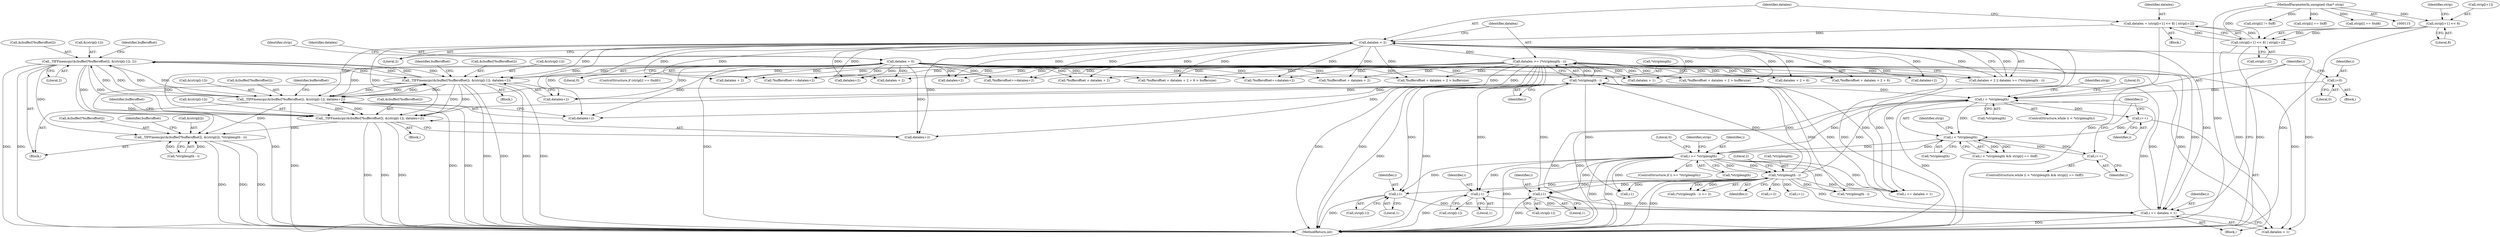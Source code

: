 digraph "0_libtiff_83a4b92815ea04969d494416eaae3d4c6b338e4a#diff-c8b4b355f9b5c06d585b23138e1c185f_3@API" {
"1000233" [label="(Call,_TIFFmemcpy(&(buffer[*bufferoffset]), &(strip[i-1]), 2))"];
"1000274" [label="(Call,_TIFFmemcpy(&(buffer[*bufferoffset]), &(strip[i-1]), datalen+2))"];
"1000233" [label="(Call,_TIFFmemcpy(&(buffer[*bufferoffset]), &(strip[i-1]), 2))"];
"1000536" [label="(Call,_TIFFmemcpy(&(buffer[*bufferoffset]), &(strip[i-1]), datalen+2))"];
"1000207" [label="(Call,datalen < 2)"];
"1000190" [label="(Call,datalen = (strip[i+1] << 8) | strip[i+2])"];
"1000192" [label="(Call,(strip[i+1] << 8) | strip[i+2])"];
"1000193" [label="(Call,strip[i+1] << 8)"];
"1000116" [label="(MethodParameterIn,unsigned char* strip)"];
"1000210" [label="(Call,datalen >= (*striplength - i))"];
"1000212" [label="(Call,*striplength - i)"];
"1000183" [label="(Call,*striplength - i)"];
"1000164" [label="(Call,i >= *striplength)"];
"1000152" [label="(Call,i < *striplength)"];
"1000148" [label="(Call,i++)"];
"1000129" [label="(Call,i < *striplength)"];
"1000125" [label="(Call,i=0)"];
"1000671" [label="(Call,i += datalen + 1)"];
"1000176" [label="(Call,datalen = 0)"];
"1000283" [label="(Call,i-1)"];
"1000545" [label="(Call,i-1)"];
"1000242" [label="(Call,i-1)"];
"1000161" [label="(Call,i++)"];
"1000575" [label="(Call,_TIFFmemcpy(&(buffer[*bufferoffset]), &(strip[i-1]), datalen+2))"];
"1000646" [label="(Call,_TIFFmemcpy(&(buffer[*bufferoffset]), &(strip[i]), *striplength - i))"];
"1000274" [label="(Call,_TIFFmemcpy(&(buffer[*bufferoffset]), &(strip[i-1]), datalen+2))"];
"1000199" [label="(Literal,8)"];
"1000672" [label="(Identifier,i)"];
"1000243" [label="(Identifier,i)"];
"1000547" [label="(Literal,1)"];
"1000286" [label="(Call,datalen+2)"];
"1000180" [label="(Block,)"];
"1000590" [label="(Call,*bufferoffset+=datalen+2)"];
"1000551" [label="(Call,*bufferoffset+=datalen+2)"];
"1000127" [label="(Literal,0)"];
"1000526" [label="(Call,*bufferoffset + datalen + 2 > buffersize)"];
"1000293" [label="(Identifier,bufferoffset)"];
"1000207" [label="(Call,datalen < 2)"];
"1000191" [label="(Identifier,datalen)"];
"1000176" [label="(Call,datalen = 0)"];
"1000187" [label="(Literal,2)"];
"1000131" [label="(Call,*striplength)"];
"1000128" [label="(ControlStructure,while (i < *striplength))"];
"1000161" [label="(Call,i++)"];
"1000158" [label="(Identifier,strip)"];
"1000154" [label="(Call,*striplength)"];
"1000162" [label="(Identifier,i)"];
"1000153" [label="(Identifier,i)"];
"1000285" [label="(Literal,1)"];
"1000116" [label="(MethodParameterIn,unsigned char* strip)"];
"1000542" [label="(Call,&(strip[i-1]))"];
"1000206" [label="(Call,datalen < 2 || datalen >= (*striplength - i))"];
"1000530" [label="(Call,datalen + 2)"];
"1000125" [label="(Call,i=0)"];
"1000182" [label="(Call,(*striplength - i) <= 2)"];
"1000587" [label="(Call,datalen+2)"];
"1000266" [label="(Call,datalen + 2 + 6)"];
"1000565" [label="(Call,*bufferoffset + datalen + 2 > buffersize)"];
"1000275" [label="(Call,&(buffer[*bufferoffset]))"];
"1000569" [label="(Call,datalen + 2)"];
"1000212" [label="(Call,*striplength - i)"];
"1000178" [label="(Literal,0)"];
"1000677" [label="(Literal,0)"];
"1000173" [label="(Identifier,strip)"];
"1000639" [label="(Call,*striplength - i)"];
"1000536" [label="(Call,_TIFFmemcpy(&(buffer[*bufferoffset]), &(strip[i-1]), datalen+2))"];
"1000150" [label="(ControlStructure,while (i < *striplength && strip[i] == 0xff))"];
"1000575" [label="(Call,_TIFFmemcpy(&(buffer[*bufferoffset]), &(strip[i-1]), datalen+2))"];
"1000581" [label="(Call,&(strip[i-1]))"];
"1000200" [label="(Call,strip[i+2])"];
"1000546" [label="(Identifier,i)"];
"1000165" [label="(Identifier,i)"];
"1000222" [label="(Block,)"];
"1000280" [label="(Call,&(strip[i-1]))"];
"1000671" [label="(Call,i += datalen + 1)"];
"1000201" [label="(Identifier,strip)"];
"1000234" [label="(Call,&(buffer[*bufferoffset]))"];
"1000209" [label="(Literal,2)"];
"1000593" [label="(Call,datalen+2)"];
"1000169" [label="(Literal,0)"];
"1000164" [label="(Call,i >= *striplength)"];
"1000143" [label="(Identifier,strip)"];
"1000126" [label="(Identifier,i)"];
"1000130" [label="(Identifier,i)"];
"1000184" [label="(Call,*striplength)"];
"1000244" [label="(Literal,1)"];
"1000151" [label="(Call,i < *striplength && strip[i] == 0xff)"];
"1000537" [label="(Call,&(buffer[*bufferoffset]))"];
"1000631" [label="(Call,datalen + 1)"];
"1000166" [label="(Call,*striplength)"];
"1000240" [label="(Call,strip[i-1])"];
"1000133" [label="(Block,)"];
"1000141" [label="(Call,strip[i] != 0xff)"];
"1000193" [label="(Call,strip[i+1] << 8)"];
"1000629" [label="(Call,i += datalen + 1)"];
"1000129" [label="(Call,i < *striplength)"];
"1000190" [label="(Call,datalen = (strip[i+1] << 8) | strip[i+2])"];
"1000186" [label="(Identifier,i)"];
"1000208" [label="(Identifier,datalen)"];
"1000156" [label="(Call,strip[i] == 0xff)"];
"1000548" [label="(Call,datalen+2)"];
"1000211" [label="(Identifier,datalen)"];
"1000263" [label="(Call,*bufferoffset + datalen + 2 + 6)"];
"1000239" [label="(Call,&(strip[i-1]))"];
"1000192" [label="(Call,(strip[i+1] << 8) | strip[i+2])"];
"1000183" [label="(Call,*striplength - i)"];
"1000656" [label="(Call,*striplength - i)"];
"1000210" [label="(Call,datalen >= (*striplength - i))"];
"1000673" [label="(Call,datalen + 1)"];
"1000576" [label="(Call,&(buffer[*bufferoffset]))"];
"1000177" [label="(Identifier,datalen)"];
"1000233" [label="(Call,_TIFFmemcpy(&(buffer[*bufferoffset]), &(strip[i-1]), 2))"];
"1000646" [label="(Call,_TIFFmemcpy(&(buffer[*bufferoffset]), &(strip[i]), *striplength - i))"];
"1000584" [label="(Call,i-1)"];
"1000171" [label="(Call,strip[i] == 0xd8)"];
"1000202" [label="(Call,i+2)"];
"1000248" [label="(Identifier,bufferoffset)"];
"1000468" [label="(Call,*bufferoffset+=datalen+2)"];
"1000471" [label="(Call,datalen+2)"];
"1000283" [label="(Call,i-1)"];
"1000563" [label="(Block,)"];
"1000220" [label="(Identifier,strip)"];
"1000652" [label="(Call,&(strip[i]))"];
"1000170" [label="(ControlStructure,if (strip[i] == 0xd8))"];
"1000163" [label="(ControlStructure,if (i >= *striplength))"];
"1000242" [label="(Call,i-1)"];
"1000545" [label="(Call,i-1)"];
"1000554" [label="(Call,datalen+2)"];
"1000194" [label="(Call,strip[i+1])"];
"1000196" [label="(Call,i+1)"];
"1000647" [label="(Call,&(buffer[*bufferoffset]))"];
"1000213" [label="(Call,*striplength)"];
"1000284" [label="(Identifier,i)"];
"1000527" [label="(Call,*bufferoffset + datalen + 2)"];
"1000662" [label="(Identifier,bufferoffset)"];
"1000123" [label="(Block,)"];
"1000260" [label="(Block,)"];
"1000553" [label="(Identifier,bufferoffset)"];
"1000262" [label="(Call,*bufferoffset + datalen + 2 + 6 > buffersize)"];
"1000152" [label="(Call,i < *striplength)"];
"1000281" [label="(Call,strip[i-1])"];
"1000566" [label="(Call,*bufferoffset + datalen + 2)"];
"1000149" [label="(Identifier,i)"];
"1000592" [label="(Identifier,bufferoffset)"];
"1000543" [label="(Call,strip[i-1])"];
"1000245" [label="(Literal,2)"];
"1000678" [label="(MethodReturn,int)"];
"1000148" [label="(Call,i++)"];
"1000215" [label="(Identifier,i)"];
"1000233" -> "1000222"  [label="AST: "];
"1000233" -> "1000245"  [label="CFG: "];
"1000234" -> "1000233"  [label="AST: "];
"1000239" -> "1000233"  [label="AST: "];
"1000245" -> "1000233"  [label="AST: "];
"1000248" -> "1000233"  [label="CFG: "];
"1000233" -> "1000678"  [label="DDG: "];
"1000233" -> "1000678"  [label="DDG: "];
"1000233" -> "1000678"  [label="DDG: "];
"1000274" -> "1000233"  [label="DDG: "];
"1000274" -> "1000233"  [label="DDG: "];
"1000536" -> "1000233"  [label="DDG: "];
"1000536" -> "1000233"  [label="DDG: "];
"1000233" -> "1000274"  [label="DDG: "];
"1000233" -> "1000274"  [label="DDG: "];
"1000233" -> "1000536"  [label="DDG: "];
"1000233" -> "1000536"  [label="DDG: "];
"1000233" -> "1000575"  [label="DDG: "];
"1000233" -> "1000575"  [label="DDG: "];
"1000233" -> "1000646"  [label="DDG: "];
"1000274" -> "1000260"  [label="AST: "];
"1000274" -> "1000286"  [label="CFG: "];
"1000275" -> "1000274"  [label="AST: "];
"1000280" -> "1000274"  [label="AST: "];
"1000286" -> "1000274"  [label="AST: "];
"1000293" -> "1000274"  [label="CFG: "];
"1000274" -> "1000678"  [label="DDG: "];
"1000274" -> "1000678"  [label="DDG: "];
"1000274" -> "1000678"  [label="DDG: "];
"1000274" -> "1000678"  [label="DDG: "];
"1000536" -> "1000274"  [label="DDG: "];
"1000536" -> "1000274"  [label="DDG: "];
"1000207" -> "1000274"  [label="DDG: "];
"1000210" -> "1000274"  [label="DDG: "];
"1000176" -> "1000274"  [label="DDG: "];
"1000274" -> "1000536"  [label="DDG: "];
"1000274" -> "1000536"  [label="DDG: "];
"1000274" -> "1000575"  [label="DDG: "];
"1000274" -> "1000575"  [label="DDG: "];
"1000274" -> "1000646"  [label="DDG: "];
"1000536" -> "1000222"  [label="AST: "];
"1000536" -> "1000548"  [label="CFG: "];
"1000537" -> "1000536"  [label="AST: "];
"1000542" -> "1000536"  [label="AST: "];
"1000548" -> "1000536"  [label="AST: "];
"1000553" -> "1000536"  [label="CFG: "];
"1000536" -> "1000678"  [label="DDG: "];
"1000536" -> "1000678"  [label="DDG: "];
"1000536" -> "1000678"  [label="DDG: "];
"1000207" -> "1000536"  [label="DDG: "];
"1000210" -> "1000536"  [label="DDG: "];
"1000176" -> "1000536"  [label="DDG: "];
"1000536" -> "1000575"  [label="DDG: "];
"1000536" -> "1000575"  [label="DDG: "];
"1000536" -> "1000646"  [label="DDG: "];
"1000207" -> "1000206"  [label="AST: "];
"1000207" -> "1000209"  [label="CFG: "];
"1000208" -> "1000207"  [label="AST: "];
"1000209" -> "1000207"  [label="AST: "];
"1000211" -> "1000207"  [label="CFG: "];
"1000206" -> "1000207"  [label="CFG: "];
"1000207" -> "1000678"  [label="DDG: "];
"1000207" -> "1000206"  [label="DDG: "];
"1000207" -> "1000206"  [label="DDG: "];
"1000190" -> "1000207"  [label="DDG: "];
"1000207" -> "1000210"  [label="DDG: "];
"1000207" -> "1000262"  [label="DDG: "];
"1000207" -> "1000263"  [label="DDG: "];
"1000207" -> "1000266"  [label="DDG: "];
"1000207" -> "1000286"  [label="DDG: "];
"1000207" -> "1000468"  [label="DDG: "];
"1000207" -> "1000471"  [label="DDG: "];
"1000207" -> "1000526"  [label="DDG: "];
"1000207" -> "1000527"  [label="DDG: "];
"1000207" -> "1000530"  [label="DDG: "];
"1000207" -> "1000548"  [label="DDG: "];
"1000207" -> "1000551"  [label="DDG: "];
"1000207" -> "1000554"  [label="DDG: "];
"1000207" -> "1000565"  [label="DDG: "];
"1000207" -> "1000566"  [label="DDG: "];
"1000207" -> "1000569"  [label="DDG: "];
"1000207" -> "1000575"  [label="DDG: "];
"1000207" -> "1000587"  [label="DDG: "];
"1000207" -> "1000590"  [label="DDG: "];
"1000207" -> "1000593"  [label="DDG: "];
"1000207" -> "1000629"  [label="DDG: "];
"1000207" -> "1000631"  [label="DDG: "];
"1000207" -> "1000671"  [label="DDG: "];
"1000207" -> "1000673"  [label="DDG: "];
"1000190" -> "1000180"  [label="AST: "];
"1000190" -> "1000192"  [label="CFG: "];
"1000191" -> "1000190"  [label="AST: "];
"1000192" -> "1000190"  [label="AST: "];
"1000208" -> "1000190"  [label="CFG: "];
"1000190" -> "1000678"  [label="DDG: "];
"1000192" -> "1000190"  [label="DDG: "];
"1000192" -> "1000190"  [label="DDG: "];
"1000192" -> "1000200"  [label="CFG: "];
"1000193" -> "1000192"  [label="AST: "];
"1000200" -> "1000192"  [label="AST: "];
"1000192" -> "1000678"  [label="DDG: "];
"1000192" -> "1000678"  [label="DDG: "];
"1000193" -> "1000192"  [label="DDG: "];
"1000193" -> "1000192"  [label="DDG: "];
"1000116" -> "1000192"  [label="DDG: "];
"1000193" -> "1000199"  [label="CFG: "];
"1000194" -> "1000193"  [label="AST: "];
"1000199" -> "1000193"  [label="AST: "];
"1000201" -> "1000193"  [label="CFG: "];
"1000193" -> "1000678"  [label="DDG: "];
"1000116" -> "1000193"  [label="DDG: "];
"1000116" -> "1000115"  [label="AST: "];
"1000116" -> "1000678"  [label="DDG: "];
"1000116" -> "1000141"  [label="DDG: "];
"1000116" -> "1000156"  [label="DDG: "];
"1000116" -> "1000171"  [label="DDG: "];
"1000210" -> "1000206"  [label="AST: "];
"1000210" -> "1000212"  [label="CFG: "];
"1000211" -> "1000210"  [label="AST: "];
"1000212" -> "1000210"  [label="AST: "];
"1000206" -> "1000210"  [label="CFG: "];
"1000210" -> "1000678"  [label="DDG: "];
"1000210" -> "1000678"  [label="DDG: "];
"1000210" -> "1000206"  [label="DDG: "];
"1000210" -> "1000206"  [label="DDG: "];
"1000212" -> "1000210"  [label="DDG: "];
"1000212" -> "1000210"  [label="DDG: "];
"1000210" -> "1000262"  [label="DDG: "];
"1000210" -> "1000263"  [label="DDG: "];
"1000210" -> "1000266"  [label="DDG: "];
"1000210" -> "1000286"  [label="DDG: "];
"1000210" -> "1000468"  [label="DDG: "];
"1000210" -> "1000471"  [label="DDG: "];
"1000210" -> "1000526"  [label="DDG: "];
"1000210" -> "1000527"  [label="DDG: "];
"1000210" -> "1000530"  [label="DDG: "];
"1000210" -> "1000548"  [label="DDG: "];
"1000210" -> "1000551"  [label="DDG: "];
"1000210" -> "1000554"  [label="DDG: "];
"1000210" -> "1000565"  [label="DDG: "];
"1000210" -> "1000566"  [label="DDG: "];
"1000210" -> "1000569"  [label="DDG: "];
"1000210" -> "1000575"  [label="DDG: "];
"1000210" -> "1000587"  [label="DDG: "];
"1000210" -> "1000590"  [label="DDG: "];
"1000210" -> "1000593"  [label="DDG: "];
"1000210" -> "1000629"  [label="DDG: "];
"1000210" -> "1000631"  [label="DDG: "];
"1000210" -> "1000671"  [label="DDG: "];
"1000210" -> "1000673"  [label="DDG: "];
"1000212" -> "1000215"  [label="CFG: "];
"1000213" -> "1000212"  [label="AST: "];
"1000215" -> "1000212"  [label="AST: "];
"1000212" -> "1000678"  [label="DDG: "];
"1000212" -> "1000678"  [label="DDG: "];
"1000212" -> "1000129"  [label="DDG: "];
"1000183" -> "1000212"  [label="DDG: "];
"1000183" -> "1000212"  [label="DDG: "];
"1000212" -> "1000242"  [label="DDG: "];
"1000212" -> "1000283"  [label="DDG: "];
"1000212" -> "1000545"  [label="DDG: "];
"1000212" -> "1000584"  [label="DDG: "];
"1000212" -> "1000629"  [label="DDG: "];
"1000212" -> "1000639"  [label="DDG: "];
"1000212" -> "1000671"  [label="DDG: "];
"1000183" -> "1000182"  [label="AST: "];
"1000183" -> "1000186"  [label="CFG: "];
"1000184" -> "1000183"  [label="AST: "];
"1000186" -> "1000183"  [label="AST: "];
"1000187" -> "1000183"  [label="CFG: "];
"1000183" -> "1000678"  [label="DDG: "];
"1000183" -> "1000678"  [label="DDG: "];
"1000183" -> "1000129"  [label="DDG: "];
"1000183" -> "1000182"  [label="DDG: "];
"1000183" -> "1000182"  [label="DDG: "];
"1000164" -> "1000183"  [label="DDG: "];
"1000164" -> "1000183"  [label="DDG: "];
"1000183" -> "1000196"  [label="DDG: "];
"1000183" -> "1000202"  [label="DDG: "];
"1000183" -> "1000242"  [label="DDG: "];
"1000183" -> "1000283"  [label="DDG: "];
"1000183" -> "1000545"  [label="DDG: "];
"1000183" -> "1000584"  [label="DDG: "];
"1000183" -> "1000629"  [label="DDG: "];
"1000183" -> "1000639"  [label="DDG: "];
"1000183" -> "1000671"  [label="DDG: "];
"1000164" -> "1000163"  [label="AST: "];
"1000164" -> "1000166"  [label="CFG: "];
"1000165" -> "1000164"  [label="AST: "];
"1000166" -> "1000164"  [label="AST: "];
"1000169" -> "1000164"  [label="CFG: "];
"1000173" -> "1000164"  [label="CFG: "];
"1000164" -> "1000678"  [label="DDG: "];
"1000164" -> "1000678"  [label="DDG: "];
"1000164" -> "1000678"  [label="DDG: "];
"1000164" -> "1000129"  [label="DDG: "];
"1000152" -> "1000164"  [label="DDG: "];
"1000152" -> "1000164"  [label="DDG: "];
"1000164" -> "1000242"  [label="DDG: "];
"1000164" -> "1000283"  [label="DDG: "];
"1000164" -> "1000545"  [label="DDG: "];
"1000164" -> "1000584"  [label="DDG: "];
"1000164" -> "1000629"  [label="DDG: "];
"1000164" -> "1000639"  [label="DDG: "];
"1000164" -> "1000671"  [label="DDG: "];
"1000152" -> "1000151"  [label="AST: "];
"1000152" -> "1000154"  [label="CFG: "];
"1000153" -> "1000152"  [label="AST: "];
"1000154" -> "1000152"  [label="AST: "];
"1000158" -> "1000152"  [label="CFG: "];
"1000151" -> "1000152"  [label="CFG: "];
"1000152" -> "1000151"  [label="DDG: "];
"1000152" -> "1000151"  [label="DDG: "];
"1000148" -> "1000152"  [label="DDG: "];
"1000161" -> "1000152"  [label="DDG: "];
"1000129" -> "1000152"  [label="DDG: "];
"1000152" -> "1000161"  [label="DDG: "];
"1000148" -> "1000133"  [label="AST: "];
"1000148" -> "1000149"  [label="CFG: "];
"1000149" -> "1000148"  [label="AST: "];
"1000153" -> "1000148"  [label="CFG: "];
"1000129" -> "1000148"  [label="DDG: "];
"1000129" -> "1000128"  [label="AST: "];
"1000129" -> "1000131"  [label="CFG: "];
"1000130" -> "1000129"  [label="AST: "];
"1000131" -> "1000129"  [label="AST: "];
"1000143" -> "1000129"  [label="CFG: "];
"1000677" -> "1000129"  [label="CFG: "];
"1000129" -> "1000678"  [label="DDG: "];
"1000129" -> "1000678"  [label="DDG: "];
"1000129" -> "1000678"  [label="DDG: "];
"1000125" -> "1000129"  [label="DDG: "];
"1000671" -> "1000129"  [label="DDG: "];
"1000125" -> "1000123"  [label="AST: "];
"1000125" -> "1000127"  [label="CFG: "];
"1000126" -> "1000125"  [label="AST: "];
"1000127" -> "1000125"  [label="AST: "];
"1000130" -> "1000125"  [label="CFG: "];
"1000671" -> "1000133"  [label="AST: "];
"1000671" -> "1000673"  [label="CFG: "];
"1000672" -> "1000671"  [label="AST: "];
"1000673" -> "1000671"  [label="AST: "];
"1000130" -> "1000671"  [label="CFG: "];
"1000671" -> "1000678"  [label="DDG: "];
"1000176" -> "1000671"  [label="DDG: "];
"1000283" -> "1000671"  [label="DDG: "];
"1000545" -> "1000671"  [label="DDG: "];
"1000242" -> "1000671"  [label="DDG: "];
"1000176" -> "1000170"  [label="AST: "];
"1000176" -> "1000178"  [label="CFG: "];
"1000177" -> "1000176"  [label="AST: "];
"1000178" -> "1000176"  [label="AST: "];
"1000220" -> "1000176"  [label="CFG: "];
"1000176" -> "1000678"  [label="DDG: "];
"1000176" -> "1000262"  [label="DDG: "];
"1000176" -> "1000263"  [label="DDG: "];
"1000176" -> "1000266"  [label="DDG: "];
"1000176" -> "1000286"  [label="DDG: "];
"1000176" -> "1000468"  [label="DDG: "];
"1000176" -> "1000471"  [label="DDG: "];
"1000176" -> "1000526"  [label="DDG: "];
"1000176" -> "1000527"  [label="DDG: "];
"1000176" -> "1000530"  [label="DDG: "];
"1000176" -> "1000548"  [label="DDG: "];
"1000176" -> "1000551"  [label="DDG: "];
"1000176" -> "1000554"  [label="DDG: "];
"1000176" -> "1000565"  [label="DDG: "];
"1000176" -> "1000566"  [label="DDG: "];
"1000176" -> "1000569"  [label="DDG: "];
"1000176" -> "1000575"  [label="DDG: "];
"1000176" -> "1000587"  [label="DDG: "];
"1000176" -> "1000590"  [label="DDG: "];
"1000176" -> "1000593"  [label="DDG: "];
"1000176" -> "1000629"  [label="DDG: "];
"1000176" -> "1000631"  [label="DDG: "];
"1000176" -> "1000673"  [label="DDG: "];
"1000283" -> "1000281"  [label="AST: "];
"1000283" -> "1000285"  [label="CFG: "];
"1000284" -> "1000283"  [label="AST: "];
"1000285" -> "1000283"  [label="AST: "];
"1000281" -> "1000283"  [label="CFG: "];
"1000283" -> "1000678"  [label="DDG: "];
"1000545" -> "1000543"  [label="AST: "];
"1000545" -> "1000547"  [label="CFG: "];
"1000546" -> "1000545"  [label="AST: "];
"1000547" -> "1000545"  [label="AST: "];
"1000543" -> "1000545"  [label="CFG: "];
"1000545" -> "1000678"  [label="DDG: "];
"1000242" -> "1000240"  [label="AST: "];
"1000242" -> "1000244"  [label="CFG: "];
"1000243" -> "1000242"  [label="AST: "];
"1000244" -> "1000242"  [label="AST: "];
"1000240" -> "1000242"  [label="CFG: "];
"1000242" -> "1000678"  [label="DDG: "];
"1000161" -> "1000150"  [label="AST: "];
"1000161" -> "1000162"  [label="CFG: "];
"1000162" -> "1000161"  [label="AST: "];
"1000153" -> "1000161"  [label="CFG: "];
"1000575" -> "1000563"  [label="AST: "];
"1000575" -> "1000587"  [label="CFG: "];
"1000576" -> "1000575"  [label="AST: "];
"1000581" -> "1000575"  [label="AST: "];
"1000587" -> "1000575"  [label="AST: "];
"1000592" -> "1000575"  [label="CFG: "];
"1000575" -> "1000678"  [label="DDG: "];
"1000575" -> "1000678"  [label="DDG: "];
"1000575" -> "1000678"  [label="DDG: "];
"1000575" -> "1000646"  [label="DDG: "];
"1000646" -> "1000222"  [label="AST: "];
"1000646" -> "1000656"  [label="CFG: "];
"1000647" -> "1000646"  [label="AST: "];
"1000652" -> "1000646"  [label="AST: "];
"1000656" -> "1000646"  [label="AST: "];
"1000662" -> "1000646"  [label="CFG: "];
"1000646" -> "1000678"  [label="DDG: "];
"1000646" -> "1000678"  [label="DDG: "];
"1000646" -> "1000678"  [label="DDG: "];
"1000656" -> "1000646"  [label="DDG: "];
"1000656" -> "1000646"  [label="DDG: "];
}
